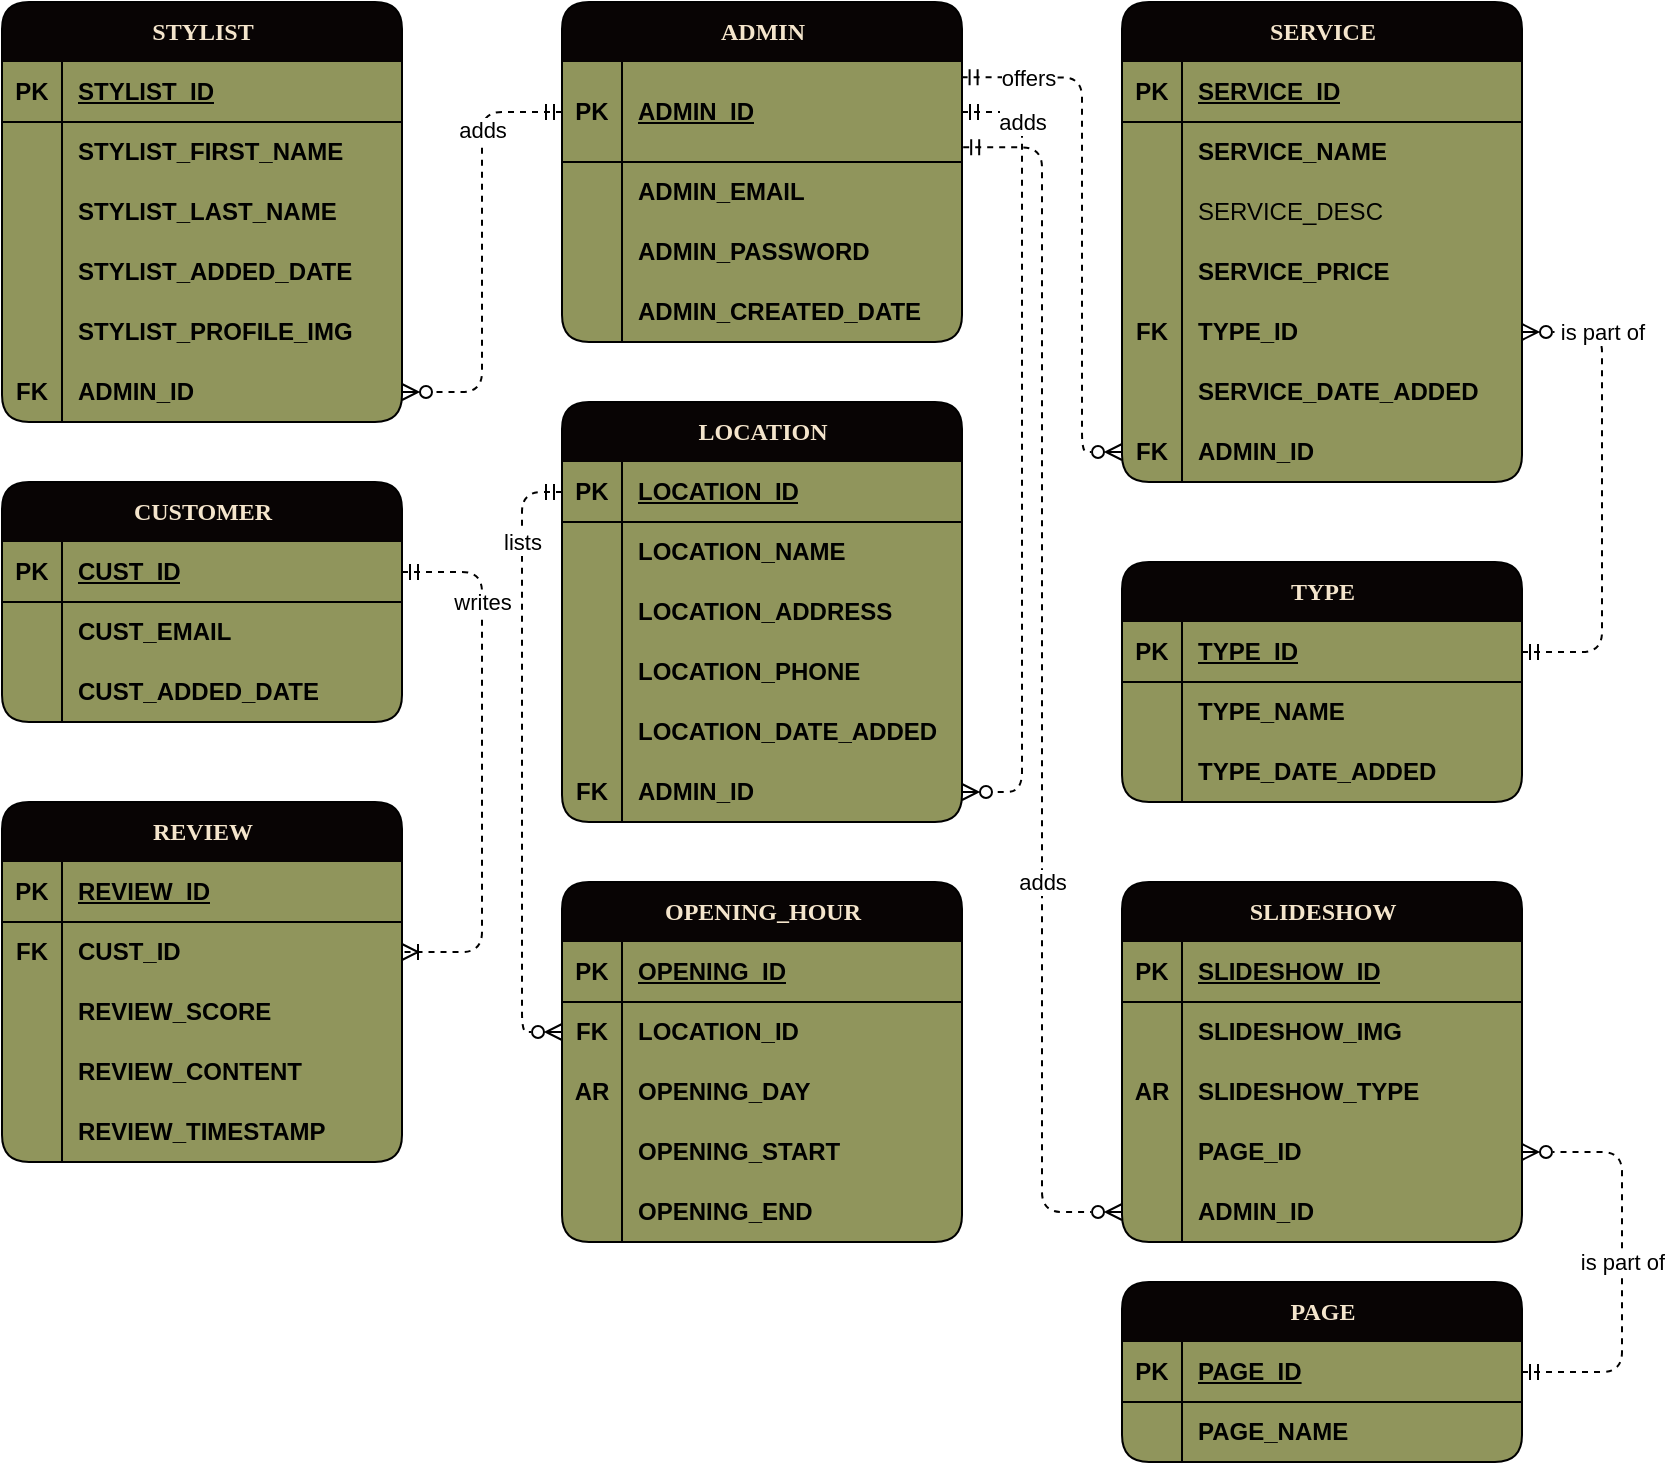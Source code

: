 <mxfile version="28.1.2">
  <diagram name="Page-1" id="4rOthq3Gf1K_89cz8c5n">
    <mxGraphModel dx="1426" dy="749" grid="1" gridSize="10" guides="1" tooltips="1" connect="1" arrows="1" fold="1" page="1" pageScale="1" pageWidth="850" pageHeight="1100" math="0" shadow="0">
      <root>
        <mxCell id="0" />
        <mxCell id="1" parent="0" />
        <mxCell id="Sska3qX-rQWw_iCQajNb-1" value="ADMIN" style="shape=table;startSize=30;container=1;collapsible=1;childLayout=tableLayout;fixedRows=1;rowLines=0;fontStyle=1;align=center;resizeLast=1;html=1;fillColor=#080404;fontColor=#F4E5CC;labelBackgroundColor=none;labelBorderColor=none;swimlaneFillColor=#90955C;rounded=1;shadow=0;fillStyle=auto;swimlaneLine=0;fontFamily=Poppins;fontSource=https%3A%2F%2Ffonts.googleapis.com%2Fcss%3Ffamily%3DPoppins;gradientColor=none;" parent="1" vertex="1">
          <mxGeometry x="280" width="200" height="170" as="geometry" />
        </mxCell>
        <mxCell id="Sska3qX-rQWw_iCQajNb-2" value="" style="shape=tableRow;horizontal=0;startSize=0;swimlaneHead=0;swimlaneBody=0;fillColor=none;collapsible=0;dropTarget=0;points=[[0,0.5],[1,0.5]];portConstraint=eastwest;top=0;left=0;right=0;bottom=1;swimlaneFillColor=#90955C;" parent="Sska3qX-rQWw_iCQajNb-1" vertex="1">
          <mxGeometry y="30" width="200" height="50" as="geometry" />
        </mxCell>
        <mxCell id="Sska3qX-rQWw_iCQajNb-3" value="PK" style="shape=partialRectangle;connectable=0;fillColor=none;top=0;left=0;bottom=0;right=0;fontStyle=1;overflow=hidden;whiteSpace=wrap;html=1;swimlaneFillColor=#90955C;" parent="Sska3qX-rQWw_iCQajNb-2" vertex="1">
          <mxGeometry width="30" height="50" as="geometry">
            <mxRectangle width="30" height="50" as="alternateBounds" />
          </mxGeometry>
        </mxCell>
        <mxCell id="Sska3qX-rQWw_iCQajNb-4" value="ADMIN_ID" style="shape=partialRectangle;connectable=0;fillColor=none;top=0;left=0;bottom=0;right=0;align=left;spacingLeft=6;fontStyle=5;overflow=hidden;whiteSpace=wrap;html=1;swimlaneFillColor=#90955C;" parent="Sska3qX-rQWw_iCQajNb-2" vertex="1">
          <mxGeometry x="30" width="170" height="50" as="geometry">
            <mxRectangle width="170" height="50" as="alternateBounds" />
          </mxGeometry>
        </mxCell>
        <mxCell id="Sska3qX-rQWw_iCQajNb-8" value="" style="shape=tableRow;horizontal=0;startSize=0;swimlaneHead=0;swimlaneBody=0;fillColor=none;collapsible=0;dropTarget=0;points=[[0,0.5],[1,0.5]];portConstraint=eastwest;top=0;left=0;right=0;bottom=0;swimlaneFillColor=#90955C;" parent="Sska3qX-rQWw_iCQajNb-1" vertex="1">
          <mxGeometry y="80" width="200" height="30" as="geometry" />
        </mxCell>
        <mxCell id="Sska3qX-rQWw_iCQajNb-9" value="" style="shape=partialRectangle;connectable=0;fillColor=none;top=0;left=0;bottom=0;right=0;editable=1;overflow=hidden;whiteSpace=wrap;html=1;swimlaneFillColor=#90955C;" parent="Sska3qX-rQWw_iCQajNb-8" vertex="1">
          <mxGeometry width="30" height="30" as="geometry">
            <mxRectangle width="30" height="30" as="alternateBounds" />
          </mxGeometry>
        </mxCell>
        <mxCell id="Sska3qX-rQWw_iCQajNb-10" value="ADMIN_EMAIL" style="shape=partialRectangle;connectable=0;fillColor=none;top=0;left=0;bottom=0;right=0;align=left;spacingLeft=6;overflow=hidden;whiteSpace=wrap;html=1;swimlaneFillColor=#90955C;fontStyle=1" parent="Sska3qX-rQWw_iCQajNb-8" vertex="1">
          <mxGeometry x="30" width="170" height="30" as="geometry">
            <mxRectangle width="170" height="30" as="alternateBounds" />
          </mxGeometry>
        </mxCell>
        <mxCell id="Sska3qX-rQWw_iCQajNb-11" value="" style="shape=tableRow;horizontal=0;startSize=0;swimlaneHead=0;swimlaneBody=0;fillColor=none;collapsible=0;dropTarget=0;points=[[0,0.5],[1,0.5]];portConstraint=eastwest;top=0;left=0;right=0;bottom=0;swimlaneFillColor=#90955C;" parent="Sska3qX-rQWw_iCQajNb-1" vertex="1">
          <mxGeometry y="110" width="200" height="30" as="geometry" />
        </mxCell>
        <mxCell id="Sska3qX-rQWw_iCQajNb-12" value="" style="shape=partialRectangle;connectable=0;fillColor=none;top=0;left=0;bottom=0;right=0;editable=1;overflow=hidden;whiteSpace=wrap;html=1;swimlaneFillColor=#90955C;" parent="Sska3qX-rQWw_iCQajNb-11" vertex="1">
          <mxGeometry width="30" height="30" as="geometry">
            <mxRectangle width="30" height="30" as="alternateBounds" />
          </mxGeometry>
        </mxCell>
        <mxCell id="Sska3qX-rQWw_iCQajNb-13" value="ADMIN_PASSWORD" style="shape=partialRectangle;connectable=0;fillColor=none;top=0;left=0;bottom=0;right=0;align=left;spacingLeft=6;overflow=hidden;whiteSpace=wrap;html=1;swimlaneFillColor=#90955C;fontStyle=1" parent="Sska3qX-rQWw_iCQajNb-11" vertex="1">
          <mxGeometry x="30" width="170" height="30" as="geometry">
            <mxRectangle width="170" height="30" as="alternateBounds" />
          </mxGeometry>
        </mxCell>
        <mxCell id="Sska3qX-rQWw_iCQajNb-20" value="" style="shape=tableRow;horizontal=0;startSize=0;swimlaneHead=0;swimlaneBody=0;fillColor=none;collapsible=0;dropTarget=0;points=[[0,0.5],[1,0.5]];portConstraint=eastwest;top=0;left=0;right=0;bottom=0;swimlaneFillColor=#90955C;" parent="Sska3qX-rQWw_iCQajNb-1" vertex="1">
          <mxGeometry y="140" width="200" height="30" as="geometry" />
        </mxCell>
        <mxCell id="Sska3qX-rQWw_iCQajNb-21" value="" style="shape=partialRectangle;connectable=0;fillColor=none;top=0;left=0;bottom=0;right=0;editable=1;overflow=hidden;whiteSpace=wrap;html=1;swimlaneFillColor=#90955C;" parent="Sska3qX-rQWw_iCQajNb-20" vertex="1">
          <mxGeometry width="30" height="30" as="geometry">
            <mxRectangle width="30" height="30" as="alternateBounds" />
          </mxGeometry>
        </mxCell>
        <mxCell id="Sska3qX-rQWw_iCQajNb-22" value="ADMIN_CREATED_DATE" style="shape=partialRectangle;connectable=0;fillColor=none;top=0;left=0;bottom=0;right=0;align=left;spacingLeft=6;overflow=hidden;whiteSpace=wrap;html=1;swimlaneFillColor=#90955C;fontStyle=1" parent="Sska3qX-rQWw_iCQajNb-20" vertex="1">
          <mxGeometry x="30" width="170" height="30" as="geometry">
            <mxRectangle width="170" height="30" as="alternateBounds" />
          </mxGeometry>
        </mxCell>
        <mxCell id="2yWw9kEuhrccqY7xEzds-1" value="SERVICE" style="shape=table;startSize=30;container=1;collapsible=1;childLayout=tableLayout;fixedRows=1;rowLines=0;fontStyle=1;align=center;resizeLast=1;html=1;fillColor=#080404;fontColor=#F4E5CC;labelBackgroundColor=none;labelBorderColor=none;swimlaneFillColor=#90955C;rounded=1;shadow=0;fillStyle=auto;swimlaneLine=0;fontFamily=Poppins;fontSource=https%3A%2F%2Ffonts.googleapis.com%2Fcss%3Ffamily%3DPoppins;gradientColor=none;" parent="1" vertex="1">
          <mxGeometry x="560" width="200" height="240" as="geometry" />
        </mxCell>
        <mxCell id="2yWw9kEuhrccqY7xEzds-2" value="" style="shape=tableRow;horizontal=0;startSize=0;swimlaneHead=0;swimlaneBody=0;fillColor=none;collapsible=0;dropTarget=0;points=[[0,0.5],[1,0.5]];portConstraint=eastwest;top=0;left=0;right=0;bottom=1;swimlaneFillColor=#90955C;" parent="2yWw9kEuhrccqY7xEzds-1" vertex="1">
          <mxGeometry y="30" width="200" height="30" as="geometry" />
        </mxCell>
        <mxCell id="2yWw9kEuhrccqY7xEzds-3" value="PK" style="shape=partialRectangle;connectable=0;fillColor=none;top=0;left=0;bottom=0;right=0;fontStyle=1;overflow=hidden;whiteSpace=wrap;html=1;swimlaneFillColor=#90955C;" parent="2yWw9kEuhrccqY7xEzds-2" vertex="1">
          <mxGeometry width="30" height="30" as="geometry">
            <mxRectangle width="30" height="30" as="alternateBounds" />
          </mxGeometry>
        </mxCell>
        <mxCell id="2yWw9kEuhrccqY7xEzds-4" value="SERVICE_ID" style="shape=partialRectangle;connectable=0;fillColor=none;top=0;left=0;bottom=0;right=0;align=left;spacingLeft=6;fontStyle=5;overflow=hidden;whiteSpace=wrap;html=1;swimlaneFillColor=#90955C;" parent="2yWw9kEuhrccqY7xEzds-2" vertex="1">
          <mxGeometry x="30" width="170" height="30" as="geometry">
            <mxRectangle width="170" height="30" as="alternateBounds" />
          </mxGeometry>
        </mxCell>
        <mxCell id="2yWw9kEuhrccqY7xEzds-5" value="" style="shape=tableRow;horizontal=0;startSize=0;swimlaneHead=0;swimlaneBody=0;fillColor=none;collapsible=0;dropTarget=0;points=[[0,0.5],[1,0.5]];portConstraint=eastwest;top=0;left=0;right=0;bottom=0;swimlaneFillColor=#90955C;" parent="2yWw9kEuhrccqY7xEzds-1" vertex="1">
          <mxGeometry y="60" width="200" height="30" as="geometry" />
        </mxCell>
        <mxCell id="2yWw9kEuhrccqY7xEzds-6" value="" style="shape=partialRectangle;connectable=0;fillColor=none;top=0;left=0;bottom=0;right=0;editable=1;overflow=hidden;whiteSpace=wrap;html=1;swimlaneFillColor=#90955C;" parent="2yWw9kEuhrccqY7xEzds-5" vertex="1">
          <mxGeometry width="30" height="30" as="geometry">
            <mxRectangle width="30" height="30" as="alternateBounds" />
          </mxGeometry>
        </mxCell>
        <mxCell id="2yWw9kEuhrccqY7xEzds-7" value="SERVICE_NAME" style="shape=partialRectangle;connectable=0;fillColor=none;top=0;left=0;bottom=0;right=0;align=left;spacingLeft=6;overflow=hidden;whiteSpace=wrap;html=1;swimlaneFillColor=#90955C;fontStyle=1" parent="2yWw9kEuhrccqY7xEzds-5" vertex="1">
          <mxGeometry x="30" width="170" height="30" as="geometry">
            <mxRectangle width="170" height="30" as="alternateBounds" />
          </mxGeometry>
        </mxCell>
        <mxCell id="KnmXlg6RXL460CNIVRIK-1" value="" style="shape=tableRow;horizontal=0;startSize=0;swimlaneHead=0;swimlaneBody=0;fillColor=none;collapsible=0;dropTarget=0;points=[[0,0.5],[1,0.5]];portConstraint=eastwest;top=0;left=0;right=0;bottom=0;swimlaneFillColor=#90955C;" vertex="1" parent="2yWw9kEuhrccqY7xEzds-1">
          <mxGeometry y="90" width="200" height="30" as="geometry" />
        </mxCell>
        <mxCell id="KnmXlg6RXL460CNIVRIK-2" value="" style="shape=partialRectangle;connectable=0;fillColor=none;top=0;left=0;bottom=0;right=0;editable=1;overflow=hidden;whiteSpace=wrap;html=1;swimlaneFillColor=#90955C;" vertex="1" parent="KnmXlg6RXL460CNIVRIK-1">
          <mxGeometry width="30" height="30" as="geometry">
            <mxRectangle width="30" height="30" as="alternateBounds" />
          </mxGeometry>
        </mxCell>
        <mxCell id="KnmXlg6RXL460CNIVRIK-3" value="&lt;span style=&quot;font-weight: normal;&quot;&gt;SERVICE_DESC&lt;/span&gt;" style="shape=partialRectangle;connectable=0;fillColor=none;top=0;left=0;bottom=0;right=0;align=left;spacingLeft=6;overflow=hidden;whiteSpace=wrap;html=1;swimlaneFillColor=#90955C;fontStyle=1" vertex="1" parent="KnmXlg6RXL460CNIVRIK-1">
          <mxGeometry x="30" width="170" height="30" as="geometry">
            <mxRectangle width="170" height="30" as="alternateBounds" />
          </mxGeometry>
        </mxCell>
        <mxCell id="2yWw9kEuhrccqY7xEzds-8" value="" style="shape=tableRow;horizontal=0;startSize=0;swimlaneHead=0;swimlaneBody=0;fillColor=none;collapsible=0;dropTarget=0;points=[[0,0.5],[1,0.5]];portConstraint=eastwest;top=0;left=0;right=0;bottom=0;swimlaneFillColor=#90955C;" parent="2yWw9kEuhrccqY7xEzds-1" vertex="1">
          <mxGeometry y="120" width="200" height="30" as="geometry" />
        </mxCell>
        <mxCell id="2yWw9kEuhrccqY7xEzds-9" value="" style="shape=partialRectangle;connectable=0;fillColor=none;top=0;left=0;bottom=0;right=0;editable=1;overflow=hidden;whiteSpace=wrap;html=1;swimlaneFillColor=#90955C;" parent="2yWw9kEuhrccqY7xEzds-8" vertex="1">
          <mxGeometry width="30" height="30" as="geometry">
            <mxRectangle width="30" height="30" as="alternateBounds" />
          </mxGeometry>
        </mxCell>
        <mxCell id="2yWw9kEuhrccqY7xEzds-10" value="SERVICE_PRICE" style="shape=partialRectangle;connectable=0;fillColor=none;top=0;left=0;bottom=0;right=0;align=left;spacingLeft=6;overflow=hidden;whiteSpace=wrap;html=1;swimlaneFillColor=#90955C;fontStyle=1" parent="2yWw9kEuhrccqY7xEzds-8" vertex="1">
          <mxGeometry x="30" width="170" height="30" as="geometry">
            <mxRectangle width="170" height="30" as="alternateBounds" />
          </mxGeometry>
        </mxCell>
        <mxCell id="2yWw9kEuhrccqY7xEzds-11" value="" style="shape=tableRow;horizontal=0;startSize=0;swimlaneHead=0;swimlaneBody=0;fillColor=none;collapsible=0;dropTarget=0;points=[[0,0.5],[1,0.5]];portConstraint=eastwest;top=0;left=0;right=0;bottom=0;swimlaneFillColor=#90955C;" parent="2yWw9kEuhrccqY7xEzds-1" vertex="1">
          <mxGeometry y="150" width="200" height="30" as="geometry" />
        </mxCell>
        <mxCell id="2yWw9kEuhrccqY7xEzds-12" value="&lt;b&gt;FK&lt;/b&gt;" style="shape=partialRectangle;connectable=0;fillColor=none;top=0;left=0;bottom=0;right=0;editable=1;overflow=hidden;whiteSpace=wrap;html=1;swimlaneFillColor=#90955C;" parent="2yWw9kEuhrccqY7xEzds-11" vertex="1">
          <mxGeometry width="30" height="30" as="geometry">
            <mxRectangle width="30" height="30" as="alternateBounds" />
          </mxGeometry>
        </mxCell>
        <mxCell id="2yWw9kEuhrccqY7xEzds-13" value="TYPE_ID" style="shape=partialRectangle;connectable=0;fillColor=none;top=0;left=0;bottom=0;right=0;align=left;spacingLeft=6;overflow=hidden;whiteSpace=wrap;html=1;swimlaneFillColor=#90955C;fontStyle=1" parent="2yWw9kEuhrccqY7xEzds-11" vertex="1">
          <mxGeometry x="30" width="170" height="30" as="geometry">
            <mxRectangle width="170" height="30" as="alternateBounds" />
          </mxGeometry>
        </mxCell>
        <mxCell id="2yWw9kEuhrccqY7xEzds-17" value="" style="shape=tableRow;horizontal=0;startSize=0;swimlaneHead=0;swimlaneBody=0;fillColor=none;collapsible=0;dropTarget=0;points=[[0,0.5],[1,0.5]];portConstraint=eastwest;top=0;left=0;right=0;bottom=0;swimlaneFillColor=#90955C;" parent="2yWw9kEuhrccqY7xEzds-1" vertex="1">
          <mxGeometry y="180" width="200" height="30" as="geometry" />
        </mxCell>
        <mxCell id="2yWw9kEuhrccqY7xEzds-18" value="" style="shape=partialRectangle;connectable=0;fillColor=none;top=0;left=0;bottom=0;right=0;editable=1;overflow=hidden;whiteSpace=wrap;html=1;swimlaneFillColor=#90955C;" parent="2yWw9kEuhrccqY7xEzds-17" vertex="1">
          <mxGeometry width="30" height="30" as="geometry">
            <mxRectangle width="30" height="30" as="alternateBounds" />
          </mxGeometry>
        </mxCell>
        <mxCell id="2yWw9kEuhrccqY7xEzds-19" value="SERVICE_DATE_ADDED" style="shape=partialRectangle;connectable=0;fillColor=none;top=0;left=0;bottom=0;right=0;align=left;spacingLeft=6;overflow=hidden;whiteSpace=wrap;html=1;swimlaneFillColor=#90955C;fontStyle=1" parent="2yWw9kEuhrccqY7xEzds-17" vertex="1">
          <mxGeometry x="30" width="170" height="30" as="geometry">
            <mxRectangle width="170" height="30" as="alternateBounds" />
          </mxGeometry>
        </mxCell>
        <mxCell id="2yWw9kEuhrccqY7xEzds-14" value="" style="shape=tableRow;horizontal=0;startSize=0;swimlaneHead=0;swimlaneBody=0;fillColor=none;collapsible=0;dropTarget=0;points=[[0,0.5],[1,0.5]];portConstraint=eastwest;top=0;left=0;right=0;bottom=0;swimlaneFillColor=#90955C;" parent="2yWw9kEuhrccqY7xEzds-1" vertex="1">
          <mxGeometry y="210" width="200" height="30" as="geometry" />
        </mxCell>
        <mxCell id="2yWw9kEuhrccqY7xEzds-15" value="&lt;b&gt;FK&lt;/b&gt;" style="shape=partialRectangle;connectable=0;fillColor=none;top=0;left=0;bottom=0;right=0;editable=1;overflow=hidden;whiteSpace=wrap;html=1;swimlaneFillColor=#90955C;" parent="2yWw9kEuhrccqY7xEzds-14" vertex="1">
          <mxGeometry width="30" height="30" as="geometry">
            <mxRectangle width="30" height="30" as="alternateBounds" />
          </mxGeometry>
        </mxCell>
        <mxCell id="2yWw9kEuhrccqY7xEzds-16" value="ADMIN_ID" style="shape=partialRectangle;connectable=0;fillColor=none;top=0;left=0;bottom=0;right=0;align=left;spacingLeft=6;overflow=hidden;whiteSpace=wrap;html=1;swimlaneFillColor=#90955C;fontStyle=1" parent="2yWw9kEuhrccqY7xEzds-14" vertex="1">
          <mxGeometry x="30" width="170" height="30" as="geometry">
            <mxRectangle width="170" height="30" as="alternateBounds" />
          </mxGeometry>
        </mxCell>
        <mxCell id="2yWw9kEuhrccqY7xEzds-20" value="CUSTOMER" style="shape=table;startSize=30;container=1;collapsible=1;childLayout=tableLayout;fixedRows=1;rowLines=0;fontStyle=1;align=center;resizeLast=1;html=1;fillColor=#080404;fontColor=#F4E5CC;labelBackgroundColor=none;labelBorderColor=none;swimlaneFillColor=#90955C;rounded=1;shadow=0;fillStyle=auto;swimlaneLine=0;fontFamily=Poppins;fontSource=https%3A%2F%2Ffonts.googleapis.com%2Fcss%3Ffamily%3DPoppins;gradientColor=none;" parent="1" vertex="1">
          <mxGeometry y="240" width="200" height="120" as="geometry" />
        </mxCell>
        <mxCell id="2yWw9kEuhrccqY7xEzds-21" value="" style="shape=tableRow;horizontal=0;startSize=0;swimlaneHead=0;swimlaneBody=0;fillColor=none;collapsible=0;dropTarget=0;points=[[0,0.5],[1,0.5]];portConstraint=eastwest;top=0;left=0;right=0;bottom=1;swimlaneFillColor=#90955C;" parent="2yWw9kEuhrccqY7xEzds-20" vertex="1">
          <mxGeometry y="30" width="200" height="30" as="geometry" />
        </mxCell>
        <mxCell id="2yWw9kEuhrccqY7xEzds-22" value="PK" style="shape=partialRectangle;connectable=0;fillColor=none;top=0;left=0;bottom=0;right=0;fontStyle=1;overflow=hidden;whiteSpace=wrap;html=1;swimlaneFillColor=#90955C;" parent="2yWw9kEuhrccqY7xEzds-21" vertex="1">
          <mxGeometry width="30" height="30" as="geometry">
            <mxRectangle width="30" height="30" as="alternateBounds" />
          </mxGeometry>
        </mxCell>
        <mxCell id="2yWw9kEuhrccqY7xEzds-23" value="CUST_ID" style="shape=partialRectangle;connectable=0;fillColor=none;top=0;left=0;bottom=0;right=0;align=left;spacingLeft=6;fontStyle=5;overflow=hidden;whiteSpace=wrap;html=1;swimlaneFillColor=#90955C;" parent="2yWw9kEuhrccqY7xEzds-21" vertex="1">
          <mxGeometry x="30" width="170" height="30" as="geometry">
            <mxRectangle width="170" height="30" as="alternateBounds" />
          </mxGeometry>
        </mxCell>
        <mxCell id="2yWw9kEuhrccqY7xEzds-24" value="" style="shape=tableRow;horizontal=0;startSize=0;swimlaneHead=0;swimlaneBody=0;fillColor=none;collapsible=0;dropTarget=0;points=[[0,0.5],[1,0.5]];portConstraint=eastwest;top=0;left=0;right=0;bottom=0;swimlaneFillColor=#90955C;" parent="2yWw9kEuhrccqY7xEzds-20" vertex="1">
          <mxGeometry y="60" width="200" height="30" as="geometry" />
        </mxCell>
        <mxCell id="2yWw9kEuhrccqY7xEzds-25" value="" style="shape=partialRectangle;connectable=0;fillColor=none;top=0;left=0;bottom=0;right=0;editable=1;overflow=hidden;whiteSpace=wrap;html=1;swimlaneFillColor=#90955C;" parent="2yWw9kEuhrccqY7xEzds-24" vertex="1">
          <mxGeometry width="30" height="30" as="geometry">
            <mxRectangle width="30" height="30" as="alternateBounds" />
          </mxGeometry>
        </mxCell>
        <mxCell id="2yWw9kEuhrccqY7xEzds-26" value="CUST_EMAIL" style="shape=partialRectangle;connectable=0;fillColor=none;top=0;left=0;bottom=0;right=0;align=left;spacingLeft=6;overflow=hidden;whiteSpace=wrap;html=1;swimlaneFillColor=#90955C;fontStyle=1" parent="2yWw9kEuhrccqY7xEzds-24" vertex="1">
          <mxGeometry x="30" width="170" height="30" as="geometry">
            <mxRectangle width="170" height="30" as="alternateBounds" />
          </mxGeometry>
        </mxCell>
        <mxCell id="2yWw9kEuhrccqY7xEzds-27" value="" style="shape=tableRow;horizontal=0;startSize=0;swimlaneHead=0;swimlaneBody=0;fillColor=none;collapsible=0;dropTarget=0;points=[[0,0.5],[1,0.5]];portConstraint=eastwest;top=0;left=0;right=0;bottom=0;swimlaneFillColor=#90955C;" parent="2yWw9kEuhrccqY7xEzds-20" vertex="1">
          <mxGeometry y="90" width="200" height="30" as="geometry" />
        </mxCell>
        <mxCell id="2yWw9kEuhrccqY7xEzds-28" value="" style="shape=partialRectangle;connectable=0;fillColor=none;top=0;left=0;bottom=0;right=0;editable=1;overflow=hidden;whiteSpace=wrap;html=1;swimlaneFillColor=#90955C;" parent="2yWw9kEuhrccqY7xEzds-27" vertex="1">
          <mxGeometry width="30" height="30" as="geometry">
            <mxRectangle width="30" height="30" as="alternateBounds" />
          </mxGeometry>
        </mxCell>
        <mxCell id="2yWw9kEuhrccqY7xEzds-29" value="CUST_ADDED_DATE" style="shape=partialRectangle;connectable=0;fillColor=none;top=0;left=0;bottom=0;right=0;align=left;spacingLeft=6;overflow=hidden;whiteSpace=wrap;html=1;swimlaneFillColor=#90955C;fontStyle=1" parent="2yWw9kEuhrccqY7xEzds-27" vertex="1">
          <mxGeometry x="30" width="170" height="30" as="geometry">
            <mxRectangle width="170" height="30" as="alternateBounds" />
          </mxGeometry>
        </mxCell>
        <mxCell id="2yWw9kEuhrccqY7xEzds-33" value="STYLIST" style="shape=table;startSize=30;container=1;collapsible=1;childLayout=tableLayout;fixedRows=1;rowLines=0;fontStyle=1;align=center;resizeLast=1;html=1;fillColor=#080404;fontColor=#F4E5CC;labelBackgroundColor=none;labelBorderColor=none;swimlaneFillColor=#90955C;rounded=1;shadow=0;fillStyle=auto;swimlaneLine=0;fontFamily=Poppins;fontSource=https%3A%2F%2Ffonts.googleapis.com%2Fcss%3Ffamily%3DPoppins;gradientColor=none;" parent="1" vertex="1">
          <mxGeometry width="200" height="210" as="geometry" />
        </mxCell>
        <mxCell id="2yWw9kEuhrccqY7xEzds-34" value="" style="shape=tableRow;horizontal=0;startSize=0;swimlaneHead=0;swimlaneBody=0;fillColor=none;collapsible=0;dropTarget=0;points=[[0,0.5],[1,0.5]];portConstraint=eastwest;top=0;left=0;right=0;bottom=1;swimlaneFillColor=#90955C;" parent="2yWw9kEuhrccqY7xEzds-33" vertex="1">
          <mxGeometry y="30" width="200" height="30" as="geometry" />
        </mxCell>
        <mxCell id="2yWw9kEuhrccqY7xEzds-35" value="PK" style="shape=partialRectangle;connectable=0;fillColor=none;top=0;left=0;bottom=0;right=0;fontStyle=1;overflow=hidden;whiteSpace=wrap;html=1;swimlaneFillColor=#90955C;" parent="2yWw9kEuhrccqY7xEzds-34" vertex="1">
          <mxGeometry width="30" height="30" as="geometry">
            <mxRectangle width="30" height="30" as="alternateBounds" />
          </mxGeometry>
        </mxCell>
        <mxCell id="2yWw9kEuhrccqY7xEzds-36" value="STYLIST_ID" style="shape=partialRectangle;connectable=0;fillColor=none;top=0;left=0;bottom=0;right=0;align=left;spacingLeft=6;fontStyle=5;overflow=hidden;whiteSpace=wrap;html=1;swimlaneFillColor=#90955C;" parent="2yWw9kEuhrccqY7xEzds-34" vertex="1">
          <mxGeometry x="30" width="170" height="30" as="geometry">
            <mxRectangle width="170" height="30" as="alternateBounds" />
          </mxGeometry>
        </mxCell>
        <mxCell id="2yWw9kEuhrccqY7xEzds-37" value="" style="shape=tableRow;horizontal=0;startSize=0;swimlaneHead=0;swimlaneBody=0;fillColor=none;collapsible=0;dropTarget=0;points=[[0,0.5],[1,0.5]];portConstraint=eastwest;top=0;left=0;right=0;bottom=0;swimlaneFillColor=#90955C;" parent="2yWw9kEuhrccqY7xEzds-33" vertex="1">
          <mxGeometry y="60" width="200" height="30" as="geometry" />
        </mxCell>
        <mxCell id="2yWw9kEuhrccqY7xEzds-38" value="" style="shape=partialRectangle;connectable=0;fillColor=none;top=0;left=0;bottom=0;right=0;editable=1;overflow=hidden;whiteSpace=wrap;html=1;swimlaneFillColor=#90955C;" parent="2yWw9kEuhrccqY7xEzds-37" vertex="1">
          <mxGeometry width="30" height="30" as="geometry">
            <mxRectangle width="30" height="30" as="alternateBounds" />
          </mxGeometry>
        </mxCell>
        <mxCell id="2yWw9kEuhrccqY7xEzds-39" value="STYLIST_FIRST_NAME" style="shape=partialRectangle;connectable=0;fillColor=none;top=0;left=0;bottom=0;right=0;align=left;spacingLeft=6;overflow=hidden;whiteSpace=wrap;html=1;swimlaneFillColor=#90955C;fontStyle=1" parent="2yWw9kEuhrccqY7xEzds-37" vertex="1">
          <mxGeometry x="30" width="170" height="30" as="geometry">
            <mxRectangle width="170" height="30" as="alternateBounds" />
          </mxGeometry>
        </mxCell>
        <mxCell id="2yWw9kEuhrccqY7xEzds-40" value="" style="shape=tableRow;horizontal=0;startSize=0;swimlaneHead=0;swimlaneBody=0;fillColor=none;collapsible=0;dropTarget=0;points=[[0,0.5],[1,0.5]];portConstraint=eastwest;top=0;left=0;right=0;bottom=0;swimlaneFillColor=#90955C;" parent="2yWw9kEuhrccqY7xEzds-33" vertex="1">
          <mxGeometry y="90" width="200" height="30" as="geometry" />
        </mxCell>
        <mxCell id="2yWw9kEuhrccqY7xEzds-41" value="" style="shape=partialRectangle;connectable=0;fillColor=none;top=0;left=0;bottom=0;right=0;editable=1;overflow=hidden;whiteSpace=wrap;html=1;swimlaneFillColor=#90955C;" parent="2yWw9kEuhrccqY7xEzds-40" vertex="1">
          <mxGeometry width="30" height="30" as="geometry">
            <mxRectangle width="30" height="30" as="alternateBounds" />
          </mxGeometry>
        </mxCell>
        <mxCell id="2yWw9kEuhrccqY7xEzds-42" value="STYLIST_LAST_NAME" style="shape=partialRectangle;connectable=0;fillColor=none;top=0;left=0;bottom=0;right=0;align=left;spacingLeft=6;overflow=hidden;whiteSpace=wrap;html=1;swimlaneFillColor=#90955C;fontStyle=1" parent="2yWw9kEuhrccqY7xEzds-40" vertex="1">
          <mxGeometry x="30" width="170" height="30" as="geometry">
            <mxRectangle width="170" height="30" as="alternateBounds" />
          </mxGeometry>
        </mxCell>
        <mxCell id="2yWw9kEuhrccqY7xEzds-43" value="" style="shape=tableRow;horizontal=0;startSize=0;swimlaneHead=0;swimlaneBody=0;fillColor=none;collapsible=0;dropTarget=0;points=[[0,0.5],[1,0.5]];portConstraint=eastwest;top=0;left=0;right=0;bottom=0;swimlaneFillColor=#90955C;" parent="2yWw9kEuhrccqY7xEzds-33" vertex="1">
          <mxGeometry y="120" width="200" height="30" as="geometry" />
        </mxCell>
        <mxCell id="2yWw9kEuhrccqY7xEzds-44" value="" style="shape=partialRectangle;connectable=0;fillColor=none;top=0;left=0;bottom=0;right=0;editable=1;overflow=hidden;whiteSpace=wrap;html=1;swimlaneFillColor=#90955C;" parent="2yWw9kEuhrccqY7xEzds-43" vertex="1">
          <mxGeometry width="30" height="30" as="geometry">
            <mxRectangle width="30" height="30" as="alternateBounds" />
          </mxGeometry>
        </mxCell>
        <mxCell id="2yWw9kEuhrccqY7xEzds-45" value="STYLIST_ADDED_DATE" style="shape=partialRectangle;connectable=0;fillColor=none;top=0;left=0;bottom=0;right=0;align=left;spacingLeft=6;overflow=hidden;whiteSpace=wrap;html=1;swimlaneFillColor=#90955C;fontStyle=1" parent="2yWw9kEuhrccqY7xEzds-43" vertex="1">
          <mxGeometry x="30" width="170" height="30" as="geometry">
            <mxRectangle width="170" height="30" as="alternateBounds" />
          </mxGeometry>
        </mxCell>
        <mxCell id="2yWw9kEuhrccqY7xEzds-46" value="" style="shape=tableRow;horizontal=0;startSize=0;swimlaneHead=0;swimlaneBody=0;fillColor=none;collapsible=0;dropTarget=0;points=[[0,0.5],[1,0.5]];portConstraint=eastwest;top=0;left=0;right=0;bottom=0;swimlaneFillColor=#90955C;" parent="2yWw9kEuhrccqY7xEzds-33" vertex="1">
          <mxGeometry y="150" width="200" height="30" as="geometry" />
        </mxCell>
        <mxCell id="2yWw9kEuhrccqY7xEzds-47" value="" style="shape=partialRectangle;connectable=0;fillColor=none;top=0;left=0;bottom=0;right=0;editable=1;overflow=hidden;whiteSpace=wrap;html=1;swimlaneFillColor=#90955C;" parent="2yWw9kEuhrccqY7xEzds-46" vertex="1">
          <mxGeometry width="30" height="30" as="geometry">
            <mxRectangle width="30" height="30" as="alternateBounds" />
          </mxGeometry>
        </mxCell>
        <mxCell id="2yWw9kEuhrccqY7xEzds-48" value="STYLIST_PROFILE_IMG" style="shape=partialRectangle;connectable=0;fillColor=none;top=0;left=0;bottom=0;right=0;align=left;spacingLeft=6;overflow=hidden;whiteSpace=wrap;html=1;swimlaneFillColor=#90955C;fontStyle=1" parent="2yWw9kEuhrccqY7xEzds-46" vertex="1">
          <mxGeometry x="30" width="170" height="30" as="geometry">
            <mxRectangle width="170" height="30" as="alternateBounds" />
          </mxGeometry>
        </mxCell>
        <mxCell id="2yWw9kEuhrccqY7xEzds-49" value="" style="shape=tableRow;horizontal=0;startSize=0;swimlaneHead=0;swimlaneBody=0;fillColor=none;collapsible=0;dropTarget=0;points=[[0,0.5],[1,0.5]];portConstraint=eastwest;top=0;left=0;right=0;bottom=0;swimlaneFillColor=#90955C;" parent="2yWw9kEuhrccqY7xEzds-33" vertex="1">
          <mxGeometry y="180" width="200" height="30" as="geometry" />
        </mxCell>
        <mxCell id="2yWw9kEuhrccqY7xEzds-50" value="&lt;b&gt;FK&lt;/b&gt;" style="shape=partialRectangle;connectable=0;fillColor=none;top=0;left=0;bottom=0;right=0;editable=1;overflow=hidden;whiteSpace=wrap;html=1;swimlaneFillColor=#90955C;" parent="2yWw9kEuhrccqY7xEzds-49" vertex="1">
          <mxGeometry width="30" height="30" as="geometry">
            <mxRectangle width="30" height="30" as="alternateBounds" />
          </mxGeometry>
        </mxCell>
        <mxCell id="2yWw9kEuhrccqY7xEzds-51" value="ADMIN_ID" style="shape=partialRectangle;connectable=0;fillColor=none;top=0;left=0;bottom=0;right=0;align=left;spacingLeft=6;overflow=hidden;whiteSpace=wrap;html=1;swimlaneFillColor=#90955C;fontStyle=1" parent="2yWw9kEuhrccqY7xEzds-49" vertex="1">
          <mxGeometry x="30" width="170" height="30" as="geometry">
            <mxRectangle width="170" height="30" as="alternateBounds" />
          </mxGeometry>
        </mxCell>
        <mxCell id="2yWw9kEuhrccqY7xEzds-52" value="REVIEW" style="shape=table;startSize=30;container=1;collapsible=1;childLayout=tableLayout;fixedRows=1;rowLines=0;fontStyle=1;align=center;resizeLast=1;html=1;fillColor=#080404;fontColor=#F4E5CC;labelBackgroundColor=none;labelBorderColor=none;swimlaneFillColor=#90955C;rounded=1;shadow=0;fillStyle=auto;swimlaneLine=0;fontFamily=Poppins;fontSource=https%3A%2F%2Ffonts.googleapis.com%2Fcss%3Ffamily%3DPoppins;gradientColor=none;" parent="1" vertex="1">
          <mxGeometry y="400" width="200" height="180" as="geometry" />
        </mxCell>
        <mxCell id="2yWw9kEuhrccqY7xEzds-53" value="" style="shape=tableRow;horizontal=0;startSize=0;swimlaneHead=0;swimlaneBody=0;fillColor=none;collapsible=0;dropTarget=0;points=[[0,0.5],[1,0.5]];portConstraint=eastwest;top=0;left=0;right=0;bottom=1;swimlaneFillColor=#90955C;" parent="2yWw9kEuhrccqY7xEzds-52" vertex="1">
          <mxGeometry y="30" width="200" height="30" as="geometry" />
        </mxCell>
        <mxCell id="2yWw9kEuhrccqY7xEzds-54" value="PK" style="shape=partialRectangle;connectable=0;fillColor=none;top=0;left=0;bottom=0;right=0;fontStyle=1;overflow=hidden;whiteSpace=wrap;html=1;swimlaneFillColor=#90955C;" parent="2yWw9kEuhrccqY7xEzds-53" vertex="1">
          <mxGeometry width="30" height="30" as="geometry">
            <mxRectangle width="30" height="30" as="alternateBounds" />
          </mxGeometry>
        </mxCell>
        <mxCell id="2yWw9kEuhrccqY7xEzds-55" value="REVIEW_ID" style="shape=partialRectangle;connectable=0;fillColor=none;top=0;left=0;bottom=0;right=0;align=left;spacingLeft=6;fontStyle=5;overflow=hidden;whiteSpace=wrap;html=1;swimlaneFillColor=#90955C;" parent="2yWw9kEuhrccqY7xEzds-53" vertex="1">
          <mxGeometry x="30" width="170" height="30" as="geometry">
            <mxRectangle width="170" height="30" as="alternateBounds" />
          </mxGeometry>
        </mxCell>
        <mxCell id="2yWw9kEuhrccqY7xEzds-56" value="" style="shape=tableRow;horizontal=0;startSize=0;swimlaneHead=0;swimlaneBody=0;fillColor=none;collapsible=0;dropTarget=0;points=[[0,0.5],[1,0.5]];portConstraint=eastwest;top=0;left=0;right=0;bottom=0;swimlaneFillColor=#90955C;" parent="2yWw9kEuhrccqY7xEzds-52" vertex="1">
          <mxGeometry y="60" width="200" height="30" as="geometry" />
        </mxCell>
        <mxCell id="2yWw9kEuhrccqY7xEzds-57" value="&lt;b&gt;FK&lt;/b&gt;" style="shape=partialRectangle;connectable=0;fillColor=none;top=0;left=0;bottom=0;right=0;editable=1;overflow=hidden;whiteSpace=wrap;html=1;swimlaneFillColor=#90955C;" parent="2yWw9kEuhrccqY7xEzds-56" vertex="1">
          <mxGeometry width="30" height="30" as="geometry">
            <mxRectangle width="30" height="30" as="alternateBounds" />
          </mxGeometry>
        </mxCell>
        <mxCell id="2yWw9kEuhrccqY7xEzds-58" value="CUST_ID" style="shape=partialRectangle;connectable=0;fillColor=none;top=0;left=0;bottom=0;right=0;align=left;spacingLeft=6;overflow=hidden;whiteSpace=wrap;html=1;swimlaneFillColor=#90955C;fontStyle=1" parent="2yWw9kEuhrccqY7xEzds-56" vertex="1">
          <mxGeometry x="30" width="170" height="30" as="geometry">
            <mxRectangle width="170" height="30" as="alternateBounds" />
          </mxGeometry>
        </mxCell>
        <mxCell id="2yWw9kEuhrccqY7xEzds-59" value="" style="shape=tableRow;horizontal=0;startSize=0;swimlaneHead=0;swimlaneBody=0;fillColor=none;collapsible=0;dropTarget=0;points=[[0,0.5],[1,0.5]];portConstraint=eastwest;top=0;left=0;right=0;bottom=0;swimlaneFillColor=#90955C;" parent="2yWw9kEuhrccqY7xEzds-52" vertex="1">
          <mxGeometry y="90" width="200" height="30" as="geometry" />
        </mxCell>
        <mxCell id="2yWw9kEuhrccqY7xEzds-60" value="" style="shape=partialRectangle;connectable=0;fillColor=none;top=0;left=0;bottom=0;right=0;editable=1;overflow=hidden;whiteSpace=wrap;html=1;swimlaneFillColor=#90955C;" parent="2yWw9kEuhrccqY7xEzds-59" vertex="1">
          <mxGeometry width="30" height="30" as="geometry">
            <mxRectangle width="30" height="30" as="alternateBounds" />
          </mxGeometry>
        </mxCell>
        <mxCell id="2yWw9kEuhrccqY7xEzds-61" value="REVIEW_SCORE" style="shape=partialRectangle;connectable=0;fillColor=none;top=0;left=0;bottom=0;right=0;align=left;spacingLeft=6;overflow=hidden;whiteSpace=wrap;html=1;swimlaneFillColor=#90955C;fontStyle=1" parent="2yWw9kEuhrccqY7xEzds-59" vertex="1">
          <mxGeometry x="30" width="170" height="30" as="geometry">
            <mxRectangle width="170" height="30" as="alternateBounds" />
          </mxGeometry>
        </mxCell>
        <mxCell id="2yWw9kEuhrccqY7xEzds-62" value="" style="shape=tableRow;horizontal=0;startSize=0;swimlaneHead=0;swimlaneBody=0;fillColor=none;collapsible=0;dropTarget=0;points=[[0,0.5],[1,0.5]];portConstraint=eastwest;top=0;left=0;right=0;bottom=0;swimlaneFillColor=#90955C;" parent="2yWw9kEuhrccqY7xEzds-52" vertex="1">
          <mxGeometry y="120" width="200" height="30" as="geometry" />
        </mxCell>
        <mxCell id="2yWw9kEuhrccqY7xEzds-63" value="" style="shape=partialRectangle;connectable=0;fillColor=none;top=0;left=0;bottom=0;right=0;editable=1;overflow=hidden;whiteSpace=wrap;html=1;swimlaneFillColor=#90955C;" parent="2yWw9kEuhrccqY7xEzds-62" vertex="1">
          <mxGeometry width="30" height="30" as="geometry">
            <mxRectangle width="30" height="30" as="alternateBounds" />
          </mxGeometry>
        </mxCell>
        <mxCell id="2yWw9kEuhrccqY7xEzds-64" value="REVIEW_CONTENT" style="shape=partialRectangle;connectable=0;fillColor=none;top=0;left=0;bottom=0;right=0;align=left;spacingLeft=6;overflow=hidden;whiteSpace=wrap;html=1;swimlaneFillColor=#90955C;fontStyle=1" parent="2yWw9kEuhrccqY7xEzds-62" vertex="1">
          <mxGeometry x="30" width="170" height="30" as="geometry">
            <mxRectangle width="170" height="30" as="alternateBounds" />
          </mxGeometry>
        </mxCell>
        <mxCell id="2yWw9kEuhrccqY7xEzds-65" value="" style="shape=tableRow;horizontal=0;startSize=0;swimlaneHead=0;swimlaneBody=0;fillColor=none;collapsible=0;dropTarget=0;points=[[0,0.5],[1,0.5]];portConstraint=eastwest;top=0;left=0;right=0;bottom=0;swimlaneFillColor=#90955C;" parent="2yWw9kEuhrccqY7xEzds-52" vertex="1">
          <mxGeometry y="150" width="200" height="30" as="geometry" />
        </mxCell>
        <mxCell id="2yWw9kEuhrccqY7xEzds-66" value="" style="shape=partialRectangle;connectable=0;fillColor=none;top=0;left=0;bottom=0;right=0;editable=1;overflow=hidden;whiteSpace=wrap;html=1;swimlaneFillColor=#90955C;" parent="2yWw9kEuhrccqY7xEzds-65" vertex="1">
          <mxGeometry width="30" height="30" as="geometry">
            <mxRectangle width="30" height="30" as="alternateBounds" />
          </mxGeometry>
        </mxCell>
        <mxCell id="2yWw9kEuhrccqY7xEzds-67" value="REVIEW_TIMESTAMP" style="shape=partialRectangle;connectable=0;fillColor=none;top=0;left=0;bottom=0;right=0;align=left;spacingLeft=6;overflow=hidden;whiteSpace=wrap;html=1;swimlaneFillColor=#90955C;fontStyle=1" parent="2yWw9kEuhrccqY7xEzds-65" vertex="1">
          <mxGeometry x="30" width="170" height="30" as="geometry">
            <mxRectangle width="170" height="30" as="alternateBounds" />
          </mxGeometry>
        </mxCell>
        <mxCell id="2yWw9kEuhrccqY7xEzds-68" value="LOCATION" style="shape=table;startSize=30;container=1;collapsible=1;childLayout=tableLayout;fixedRows=1;rowLines=0;fontStyle=1;align=center;resizeLast=1;html=1;fillColor=#080404;fontColor=#F4E5CC;labelBackgroundColor=none;labelBorderColor=none;swimlaneFillColor=#90955C;rounded=1;shadow=0;fillStyle=auto;swimlaneLine=0;fontFamily=Poppins;fontSource=https%3A%2F%2Ffonts.googleapis.com%2Fcss%3Ffamily%3DPoppins;gradientColor=none;" parent="1" vertex="1">
          <mxGeometry x="280" y="200" width="200" height="210" as="geometry" />
        </mxCell>
        <mxCell id="2yWw9kEuhrccqY7xEzds-69" value="" style="shape=tableRow;horizontal=0;startSize=0;swimlaneHead=0;swimlaneBody=0;fillColor=none;collapsible=0;dropTarget=0;points=[[0,0.5],[1,0.5]];portConstraint=eastwest;top=0;left=0;right=0;bottom=1;swimlaneFillColor=#90955C;" parent="2yWw9kEuhrccqY7xEzds-68" vertex="1">
          <mxGeometry y="30" width="200" height="30" as="geometry" />
        </mxCell>
        <mxCell id="2yWw9kEuhrccqY7xEzds-70" value="PK" style="shape=partialRectangle;connectable=0;fillColor=none;top=0;left=0;bottom=0;right=0;fontStyle=1;overflow=hidden;whiteSpace=wrap;html=1;swimlaneFillColor=#90955C;" parent="2yWw9kEuhrccqY7xEzds-69" vertex="1">
          <mxGeometry width="30" height="30" as="geometry">
            <mxRectangle width="30" height="30" as="alternateBounds" />
          </mxGeometry>
        </mxCell>
        <mxCell id="2yWw9kEuhrccqY7xEzds-71" value="LOCATION_ID" style="shape=partialRectangle;connectable=0;fillColor=none;top=0;left=0;bottom=0;right=0;align=left;spacingLeft=6;fontStyle=5;overflow=hidden;whiteSpace=wrap;html=1;swimlaneFillColor=#90955C;" parent="2yWw9kEuhrccqY7xEzds-69" vertex="1">
          <mxGeometry x="30" width="170" height="30" as="geometry">
            <mxRectangle width="170" height="30" as="alternateBounds" />
          </mxGeometry>
        </mxCell>
        <mxCell id="2yWw9kEuhrccqY7xEzds-72" value="" style="shape=tableRow;horizontal=0;startSize=0;swimlaneHead=0;swimlaneBody=0;fillColor=none;collapsible=0;dropTarget=0;points=[[0,0.5],[1,0.5]];portConstraint=eastwest;top=0;left=0;right=0;bottom=0;swimlaneFillColor=#90955C;" parent="2yWw9kEuhrccqY7xEzds-68" vertex="1">
          <mxGeometry y="60" width="200" height="30" as="geometry" />
        </mxCell>
        <mxCell id="2yWw9kEuhrccqY7xEzds-73" value="" style="shape=partialRectangle;connectable=0;fillColor=none;top=0;left=0;bottom=0;right=0;editable=1;overflow=hidden;whiteSpace=wrap;html=1;swimlaneFillColor=#90955C;" parent="2yWw9kEuhrccqY7xEzds-72" vertex="1">
          <mxGeometry width="30" height="30" as="geometry">
            <mxRectangle width="30" height="30" as="alternateBounds" />
          </mxGeometry>
        </mxCell>
        <mxCell id="2yWw9kEuhrccqY7xEzds-74" value="LOCATION_NAME" style="shape=partialRectangle;connectable=0;fillColor=none;top=0;left=0;bottom=0;right=0;align=left;spacingLeft=6;overflow=hidden;whiteSpace=wrap;html=1;swimlaneFillColor=#90955C;fontStyle=1" parent="2yWw9kEuhrccqY7xEzds-72" vertex="1">
          <mxGeometry x="30" width="170" height="30" as="geometry">
            <mxRectangle width="170" height="30" as="alternateBounds" />
          </mxGeometry>
        </mxCell>
        <mxCell id="2yWw9kEuhrccqY7xEzds-75" value="" style="shape=tableRow;horizontal=0;startSize=0;swimlaneHead=0;swimlaneBody=0;fillColor=none;collapsible=0;dropTarget=0;points=[[0,0.5],[1,0.5]];portConstraint=eastwest;top=0;left=0;right=0;bottom=0;swimlaneFillColor=#90955C;" parent="2yWw9kEuhrccqY7xEzds-68" vertex="1">
          <mxGeometry y="90" width="200" height="30" as="geometry" />
        </mxCell>
        <mxCell id="2yWw9kEuhrccqY7xEzds-76" value="" style="shape=partialRectangle;connectable=0;fillColor=none;top=0;left=0;bottom=0;right=0;editable=1;overflow=hidden;whiteSpace=wrap;html=1;swimlaneFillColor=#90955C;" parent="2yWw9kEuhrccqY7xEzds-75" vertex="1">
          <mxGeometry width="30" height="30" as="geometry">
            <mxRectangle width="30" height="30" as="alternateBounds" />
          </mxGeometry>
        </mxCell>
        <mxCell id="2yWw9kEuhrccqY7xEzds-77" value="LOCATION_ADDRESS" style="shape=partialRectangle;connectable=0;fillColor=none;top=0;left=0;bottom=0;right=0;align=left;spacingLeft=6;overflow=hidden;whiteSpace=wrap;html=1;swimlaneFillColor=#90955C;fontStyle=1" parent="2yWw9kEuhrccqY7xEzds-75" vertex="1">
          <mxGeometry x="30" width="170" height="30" as="geometry">
            <mxRectangle width="170" height="30" as="alternateBounds" />
          </mxGeometry>
        </mxCell>
        <mxCell id="2yWw9kEuhrccqY7xEzds-78" value="" style="shape=tableRow;horizontal=0;startSize=0;swimlaneHead=0;swimlaneBody=0;fillColor=none;collapsible=0;dropTarget=0;points=[[0,0.5],[1,0.5]];portConstraint=eastwest;top=0;left=0;right=0;bottom=0;swimlaneFillColor=#90955C;" parent="2yWw9kEuhrccqY7xEzds-68" vertex="1">
          <mxGeometry y="120" width="200" height="30" as="geometry" />
        </mxCell>
        <mxCell id="2yWw9kEuhrccqY7xEzds-79" value="" style="shape=partialRectangle;connectable=0;fillColor=none;top=0;left=0;bottom=0;right=0;editable=1;overflow=hidden;whiteSpace=wrap;html=1;swimlaneFillColor=#90955C;" parent="2yWw9kEuhrccqY7xEzds-78" vertex="1">
          <mxGeometry width="30" height="30" as="geometry">
            <mxRectangle width="30" height="30" as="alternateBounds" />
          </mxGeometry>
        </mxCell>
        <mxCell id="2yWw9kEuhrccqY7xEzds-80" value="LOCATION_PHONE" style="shape=partialRectangle;connectable=0;fillColor=none;top=0;left=0;bottom=0;right=0;align=left;spacingLeft=6;overflow=hidden;whiteSpace=wrap;html=1;swimlaneFillColor=#90955C;fontStyle=1" parent="2yWw9kEuhrccqY7xEzds-78" vertex="1">
          <mxGeometry x="30" width="170" height="30" as="geometry">
            <mxRectangle width="170" height="30" as="alternateBounds" />
          </mxGeometry>
        </mxCell>
        <mxCell id="2yWw9kEuhrccqY7xEzds-82" value="" style="shape=tableRow;horizontal=0;startSize=0;swimlaneHead=0;swimlaneBody=0;fillColor=none;collapsible=0;dropTarget=0;points=[[0,0.5],[1,0.5]];portConstraint=eastwest;top=0;left=0;right=0;bottom=0;swimlaneFillColor=#90955C;" parent="2yWw9kEuhrccqY7xEzds-68" vertex="1">
          <mxGeometry y="150" width="200" height="30" as="geometry" />
        </mxCell>
        <mxCell id="2yWw9kEuhrccqY7xEzds-83" value="" style="shape=partialRectangle;connectable=0;fillColor=none;top=0;left=0;bottom=0;right=0;editable=1;overflow=hidden;whiteSpace=wrap;html=1;swimlaneFillColor=#90955C;" parent="2yWw9kEuhrccqY7xEzds-82" vertex="1">
          <mxGeometry width="30" height="30" as="geometry">
            <mxRectangle width="30" height="30" as="alternateBounds" />
          </mxGeometry>
        </mxCell>
        <mxCell id="2yWw9kEuhrccqY7xEzds-84" value="LOCATION_DATE_ADDED" style="shape=partialRectangle;connectable=0;fillColor=none;top=0;left=0;bottom=0;right=0;align=left;spacingLeft=6;overflow=hidden;whiteSpace=wrap;html=1;swimlaneFillColor=#90955C;fontStyle=1" parent="2yWw9kEuhrccqY7xEzds-82" vertex="1">
          <mxGeometry x="30" width="170" height="30" as="geometry">
            <mxRectangle width="170" height="30" as="alternateBounds" />
          </mxGeometry>
        </mxCell>
        <mxCell id="2yWw9kEuhrccqY7xEzds-101" value="" style="shape=tableRow;horizontal=0;startSize=0;swimlaneHead=0;swimlaneBody=0;fillColor=none;collapsible=0;dropTarget=0;points=[[0,0.5],[1,0.5]];portConstraint=eastwest;top=0;left=0;right=0;bottom=0;swimlaneFillColor=#90955C;" parent="2yWw9kEuhrccqY7xEzds-68" vertex="1">
          <mxGeometry y="180" width="200" height="30" as="geometry" />
        </mxCell>
        <mxCell id="2yWw9kEuhrccqY7xEzds-102" value="&lt;b&gt;FK&lt;/b&gt;" style="shape=partialRectangle;connectable=0;fillColor=none;top=0;left=0;bottom=0;right=0;editable=1;overflow=hidden;whiteSpace=wrap;html=1;swimlaneFillColor=#90955C;" parent="2yWw9kEuhrccqY7xEzds-101" vertex="1">
          <mxGeometry width="30" height="30" as="geometry">
            <mxRectangle width="30" height="30" as="alternateBounds" />
          </mxGeometry>
        </mxCell>
        <mxCell id="2yWw9kEuhrccqY7xEzds-103" value="ADMIN_ID" style="shape=partialRectangle;connectable=0;fillColor=none;top=0;left=0;bottom=0;right=0;align=left;spacingLeft=6;overflow=hidden;whiteSpace=wrap;html=1;swimlaneFillColor=#90955C;fontStyle=1" parent="2yWw9kEuhrccqY7xEzds-101" vertex="1">
          <mxGeometry x="30" width="170" height="30" as="geometry">
            <mxRectangle width="170" height="30" as="alternateBounds" />
          </mxGeometry>
        </mxCell>
        <mxCell id="2yWw9kEuhrccqY7xEzds-81" value="writes" style="edgeStyle=orthogonalEdgeStyle;rounded=1;orthogonalLoop=1;jettySize=auto;html=1;entryX=1;entryY=0.5;entryDx=0;entryDy=0;exitX=1;exitY=0.5;exitDx=0;exitDy=0;endArrow=ERoneToMany;endFill=0;startArrow=ERmandOne;startFill=0;curved=0;dashed=1;" parent="1" source="2yWw9kEuhrccqY7xEzds-21" target="2yWw9kEuhrccqY7xEzds-56" edge="1">
          <mxGeometry x="-0.593" relative="1" as="geometry">
            <Array as="points">
              <mxPoint x="240" y="285" />
              <mxPoint x="240" y="475" />
            </Array>
            <mxPoint as="offset" />
          </mxGeometry>
        </mxCell>
        <mxCell id="2yWw9kEuhrccqY7xEzds-85" value="OPENING_HOUR" style="shape=table;startSize=30;container=1;collapsible=1;childLayout=tableLayout;fixedRows=1;rowLines=0;fontStyle=1;align=center;resizeLast=1;html=1;fillColor=#080404;fontColor=#F4E5CC;labelBackgroundColor=none;labelBorderColor=none;swimlaneFillColor=#90955C;rounded=1;shadow=0;fillStyle=auto;swimlaneLine=0;fontFamily=Poppins;fontSource=https%3A%2F%2Ffonts.googleapis.com%2Fcss%3Ffamily%3DPoppins;gradientColor=none;" parent="1" vertex="1">
          <mxGeometry x="280" y="440" width="200" height="180" as="geometry" />
        </mxCell>
        <mxCell id="2yWw9kEuhrccqY7xEzds-86" value="" style="shape=tableRow;horizontal=0;startSize=0;swimlaneHead=0;swimlaneBody=0;fillColor=none;collapsible=0;dropTarget=0;points=[[0,0.5],[1,0.5]];portConstraint=eastwest;top=0;left=0;right=0;bottom=1;swimlaneFillColor=#90955C;" parent="2yWw9kEuhrccqY7xEzds-85" vertex="1">
          <mxGeometry y="30" width="200" height="30" as="geometry" />
        </mxCell>
        <mxCell id="2yWw9kEuhrccqY7xEzds-87" value="PK" style="shape=partialRectangle;connectable=0;fillColor=none;top=0;left=0;bottom=0;right=0;fontStyle=1;overflow=hidden;whiteSpace=wrap;html=1;swimlaneFillColor=#90955C;" parent="2yWw9kEuhrccqY7xEzds-86" vertex="1">
          <mxGeometry width="30" height="30" as="geometry">
            <mxRectangle width="30" height="30" as="alternateBounds" />
          </mxGeometry>
        </mxCell>
        <mxCell id="2yWw9kEuhrccqY7xEzds-88" value="OPENING_ID" style="shape=partialRectangle;connectable=0;fillColor=none;top=0;left=0;bottom=0;right=0;align=left;spacingLeft=6;fontStyle=5;overflow=hidden;whiteSpace=wrap;html=1;swimlaneFillColor=#90955C;" parent="2yWw9kEuhrccqY7xEzds-86" vertex="1">
          <mxGeometry x="30" width="170" height="30" as="geometry">
            <mxRectangle width="170" height="30" as="alternateBounds" />
          </mxGeometry>
        </mxCell>
        <mxCell id="2yWw9kEuhrccqY7xEzds-89" value="" style="shape=tableRow;horizontal=0;startSize=0;swimlaneHead=0;swimlaneBody=0;fillColor=none;collapsible=0;dropTarget=0;points=[[0,0.5],[1,0.5]];portConstraint=eastwest;top=0;left=0;right=0;bottom=0;swimlaneFillColor=#90955C;" parent="2yWw9kEuhrccqY7xEzds-85" vertex="1">
          <mxGeometry y="60" width="200" height="30" as="geometry" />
        </mxCell>
        <mxCell id="2yWw9kEuhrccqY7xEzds-90" value="&lt;b&gt;FK&lt;/b&gt;" style="shape=partialRectangle;connectable=0;fillColor=none;top=0;left=0;bottom=0;right=0;editable=1;overflow=hidden;whiteSpace=wrap;html=1;swimlaneFillColor=#90955C;" parent="2yWw9kEuhrccqY7xEzds-89" vertex="1">
          <mxGeometry width="30" height="30" as="geometry">
            <mxRectangle width="30" height="30" as="alternateBounds" />
          </mxGeometry>
        </mxCell>
        <mxCell id="2yWw9kEuhrccqY7xEzds-91" value="LOCATION_ID" style="shape=partialRectangle;connectable=0;fillColor=none;top=0;left=0;bottom=0;right=0;align=left;spacingLeft=6;overflow=hidden;whiteSpace=wrap;html=1;swimlaneFillColor=#90955C;fontStyle=1" parent="2yWw9kEuhrccqY7xEzds-89" vertex="1">
          <mxGeometry x="30" width="170" height="30" as="geometry">
            <mxRectangle width="170" height="30" as="alternateBounds" />
          </mxGeometry>
        </mxCell>
        <mxCell id="2yWw9kEuhrccqY7xEzds-132" style="shape=tableRow;horizontal=0;startSize=0;swimlaneHead=0;swimlaneBody=0;fillColor=none;collapsible=0;dropTarget=0;points=[[0,0.5],[1,0.5]];portConstraint=eastwest;top=0;left=0;right=0;bottom=0;swimlaneFillColor=#90955C;" parent="2yWw9kEuhrccqY7xEzds-85" vertex="1">
          <mxGeometry y="90" width="200" height="30" as="geometry" />
        </mxCell>
        <mxCell id="2yWw9kEuhrccqY7xEzds-133" value="&lt;b&gt;AR&lt;/b&gt;" style="shape=partialRectangle;connectable=0;fillColor=none;top=0;left=0;bottom=0;right=0;editable=1;overflow=hidden;whiteSpace=wrap;html=1;swimlaneFillColor=#90955C;" parent="2yWw9kEuhrccqY7xEzds-132" vertex="1">
          <mxGeometry width="30" height="30" as="geometry">
            <mxRectangle width="30" height="30" as="alternateBounds" />
          </mxGeometry>
        </mxCell>
        <mxCell id="2yWw9kEuhrccqY7xEzds-134" value="OPENING_DAY" style="shape=partialRectangle;connectable=0;fillColor=none;top=0;left=0;bottom=0;right=0;align=left;spacingLeft=6;overflow=hidden;whiteSpace=wrap;html=1;swimlaneFillColor=#90955C;fontStyle=1" parent="2yWw9kEuhrccqY7xEzds-132" vertex="1">
          <mxGeometry x="30" width="170" height="30" as="geometry">
            <mxRectangle width="170" height="30" as="alternateBounds" />
          </mxGeometry>
        </mxCell>
        <mxCell id="2yWw9kEuhrccqY7xEzds-92" value="" style="shape=tableRow;horizontal=0;startSize=0;swimlaneHead=0;swimlaneBody=0;fillColor=none;collapsible=0;dropTarget=0;points=[[0,0.5],[1,0.5]];portConstraint=eastwest;top=0;left=0;right=0;bottom=0;swimlaneFillColor=#90955C;" parent="2yWw9kEuhrccqY7xEzds-85" vertex="1">
          <mxGeometry y="120" width="200" height="30" as="geometry" />
        </mxCell>
        <mxCell id="2yWw9kEuhrccqY7xEzds-93" value="" style="shape=partialRectangle;connectable=0;fillColor=none;top=0;left=0;bottom=0;right=0;editable=1;overflow=hidden;whiteSpace=wrap;html=1;swimlaneFillColor=#90955C;" parent="2yWw9kEuhrccqY7xEzds-92" vertex="1">
          <mxGeometry width="30" height="30" as="geometry">
            <mxRectangle width="30" height="30" as="alternateBounds" />
          </mxGeometry>
        </mxCell>
        <mxCell id="2yWw9kEuhrccqY7xEzds-94" value="OPENING_START" style="shape=partialRectangle;connectable=0;fillColor=none;top=0;left=0;bottom=0;right=0;align=left;spacingLeft=6;overflow=hidden;whiteSpace=wrap;html=1;swimlaneFillColor=#90955C;fontStyle=1" parent="2yWw9kEuhrccqY7xEzds-92" vertex="1">
          <mxGeometry x="30" width="170" height="30" as="geometry">
            <mxRectangle width="170" height="30" as="alternateBounds" />
          </mxGeometry>
        </mxCell>
        <mxCell id="2yWw9kEuhrccqY7xEzds-95" value="" style="shape=tableRow;horizontal=0;startSize=0;swimlaneHead=0;swimlaneBody=0;fillColor=none;collapsible=0;dropTarget=0;points=[[0,0.5],[1,0.5]];portConstraint=eastwest;top=0;left=0;right=0;bottom=0;swimlaneFillColor=#90955C;" parent="2yWw9kEuhrccqY7xEzds-85" vertex="1">
          <mxGeometry y="150" width="200" height="30" as="geometry" />
        </mxCell>
        <mxCell id="2yWw9kEuhrccqY7xEzds-96" value="" style="shape=partialRectangle;connectable=0;fillColor=none;top=0;left=0;bottom=0;right=0;editable=1;overflow=hidden;whiteSpace=wrap;html=1;swimlaneFillColor=#90955C;" parent="2yWw9kEuhrccqY7xEzds-95" vertex="1">
          <mxGeometry width="30" height="30" as="geometry">
            <mxRectangle width="30" height="30" as="alternateBounds" />
          </mxGeometry>
        </mxCell>
        <mxCell id="2yWw9kEuhrccqY7xEzds-97" value="OPENING_END" style="shape=partialRectangle;connectable=0;fillColor=none;top=0;left=0;bottom=0;right=0;align=left;spacingLeft=6;overflow=hidden;whiteSpace=wrap;html=1;swimlaneFillColor=#90955C;fontStyle=1" parent="2yWw9kEuhrccqY7xEzds-95" vertex="1">
          <mxGeometry x="30" width="170" height="30" as="geometry">
            <mxRectangle width="170" height="30" as="alternateBounds" />
          </mxGeometry>
        </mxCell>
        <mxCell id="2yWw9kEuhrccqY7xEzds-136" value="lists" style="edgeStyle=orthogonalEdgeStyle;rounded=1;orthogonalLoop=1;jettySize=auto;html=1;entryX=0;entryY=0.5;entryDx=0;entryDy=0;curved=0;dashed=1;endArrow=ERzeroToMany;endFill=0;startArrow=ERmandOne;startFill=0;" parent="1" source="2yWw9kEuhrccqY7xEzds-69" target="2yWw9kEuhrccqY7xEzds-89" edge="1">
          <mxGeometry x="-0.71" relative="1" as="geometry">
            <Array as="points">
              <mxPoint x="260" y="245" />
              <mxPoint x="260" y="515" />
            </Array>
            <mxPoint as="offset" />
          </mxGeometry>
        </mxCell>
        <mxCell id="2yWw9kEuhrccqY7xEzds-137" value="adds" style="edgeStyle=orthogonalEdgeStyle;rounded=1;orthogonalLoop=1;jettySize=auto;html=1;entryX=1;entryY=0.5;entryDx=0;entryDy=0;curved=0;dashed=1;endArrow=ERzeroToMany;endFill=0;startArrow=ERmandOne;startFill=0;" parent="1" source="Sska3qX-rQWw_iCQajNb-2" target="2yWw9kEuhrccqY7xEzds-49" edge="1">
          <mxGeometry x="-0.556" relative="1" as="geometry">
            <mxPoint as="offset" />
          </mxGeometry>
        </mxCell>
        <mxCell id="2yWw9kEuhrccqY7xEzds-138" value="offers" style="edgeStyle=orthogonalEdgeStyle;rounded=1;orthogonalLoop=1;jettySize=auto;html=1;entryX=0;entryY=0.5;entryDx=0;entryDy=0;dashed=1;curved=0;endArrow=ERzeroToMany;endFill=0;startArrow=ERmandOne;startFill=0;exitX=0.999;exitY=0.153;exitDx=0;exitDy=0;exitPerimeter=0;" parent="1" source="Sska3qX-rQWw_iCQajNb-2" target="2yWw9kEuhrccqY7xEzds-14" edge="1">
          <mxGeometry x="-0.75" relative="1" as="geometry">
            <Array as="points">
              <mxPoint x="540" y="38" />
              <mxPoint x="540" y="225" />
            </Array>
            <mxPoint as="offset" />
            <mxPoint x="500" y="38" as="sourcePoint" />
          </mxGeometry>
        </mxCell>
        <mxCell id="2yWw9kEuhrccqY7xEzds-139" value="adds" style="edgeStyle=orthogonalEdgeStyle;rounded=1;orthogonalLoop=1;jettySize=auto;html=1;entryX=1;entryY=0.5;entryDx=0;entryDy=0;curved=0;dashed=1;endArrow=ERzeroToMany;endFill=0;startArrow=ERmandOne;startFill=0;exitX=1;exitY=0.5;exitDx=0;exitDy=0;" parent="1" source="Sska3qX-rQWw_iCQajNb-2" target="2yWw9kEuhrccqY7xEzds-101" edge="1">
          <mxGeometry x="-0.825" relative="1" as="geometry">
            <Array as="points">
              <mxPoint x="510" y="55" />
              <mxPoint x="510" y="395" />
            </Array>
            <mxPoint as="offset" />
          </mxGeometry>
        </mxCell>
        <mxCell id="_ru_Ar9mIgOOsu1YqYFP-1" value="TYPE" style="shape=table;startSize=30;container=1;collapsible=1;childLayout=tableLayout;fixedRows=1;rowLines=0;fontStyle=1;align=center;resizeLast=1;html=1;fillColor=#080404;fontColor=#F4E5CC;labelBackgroundColor=none;labelBorderColor=none;swimlaneFillColor=#90955C;rounded=1;shadow=0;fillStyle=auto;swimlaneLine=0;fontFamily=Poppins;fontSource=https%3A%2F%2Ffonts.googleapis.com%2Fcss%3Ffamily%3DPoppins;gradientColor=none;" parent="1" vertex="1">
          <mxGeometry x="560" y="280" width="200" height="120" as="geometry" />
        </mxCell>
        <mxCell id="_ru_Ar9mIgOOsu1YqYFP-2" value="" style="shape=tableRow;horizontal=0;startSize=0;swimlaneHead=0;swimlaneBody=0;fillColor=none;collapsible=0;dropTarget=0;points=[[0,0.5],[1,0.5]];portConstraint=eastwest;top=0;left=0;right=0;bottom=1;swimlaneFillColor=#90955C;" parent="_ru_Ar9mIgOOsu1YqYFP-1" vertex="1">
          <mxGeometry y="30" width="200" height="30" as="geometry" />
        </mxCell>
        <mxCell id="_ru_Ar9mIgOOsu1YqYFP-3" value="PK" style="shape=partialRectangle;connectable=0;fillColor=none;top=0;left=0;bottom=0;right=0;fontStyle=1;overflow=hidden;whiteSpace=wrap;html=1;swimlaneFillColor=#90955C;" parent="_ru_Ar9mIgOOsu1YqYFP-2" vertex="1">
          <mxGeometry width="30" height="30" as="geometry">
            <mxRectangle width="30" height="30" as="alternateBounds" />
          </mxGeometry>
        </mxCell>
        <mxCell id="_ru_Ar9mIgOOsu1YqYFP-4" value="TYPE_ID" style="shape=partialRectangle;connectable=0;fillColor=none;top=0;left=0;bottom=0;right=0;align=left;spacingLeft=6;fontStyle=5;overflow=hidden;whiteSpace=wrap;html=1;swimlaneFillColor=#90955C;" parent="_ru_Ar9mIgOOsu1YqYFP-2" vertex="1">
          <mxGeometry x="30" width="170" height="30" as="geometry">
            <mxRectangle width="170" height="30" as="alternateBounds" />
          </mxGeometry>
        </mxCell>
        <mxCell id="_ru_Ar9mIgOOsu1YqYFP-5" value="" style="shape=tableRow;horizontal=0;startSize=0;swimlaneHead=0;swimlaneBody=0;fillColor=none;collapsible=0;dropTarget=0;points=[[0,0.5],[1,0.5]];portConstraint=eastwest;top=0;left=0;right=0;bottom=0;swimlaneFillColor=#90955C;" parent="_ru_Ar9mIgOOsu1YqYFP-1" vertex="1">
          <mxGeometry y="60" width="200" height="30" as="geometry" />
        </mxCell>
        <mxCell id="_ru_Ar9mIgOOsu1YqYFP-6" value="" style="shape=partialRectangle;connectable=0;fillColor=none;top=0;left=0;bottom=0;right=0;editable=1;overflow=hidden;whiteSpace=wrap;html=1;swimlaneFillColor=#90955C;" parent="_ru_Ar9mIgOOsu1YqYFP-5" vertex="1">
          <mxGeometry width="30" height="30" as="geometry">
            <mxRectangle width="30" height="30" as="alternateBounds" />
          </mxGeometry>
        </mxCell>
        <mxCell id="_ru_Ar9mIgOOsu1YqYFP-7" value="TYPE_NAME" style="shape=partialRectangle;connectable=0;fillColor=none;top=0;left=0;bottom=0;right=0;align=left;spacingLeft=6;overflow=hidden;whiteSpace=wrap;html=1;swimlaneFillColor=#90955C;fontStyle=1" parent="_ru_Ar9mIgOOsu1YqYFP-5" vertex="1">
          <mxGeometry x="30" width="170" height="30" as="geometry">
            <mxRectangle width="170" height="30" as="alternateBounds" />
          </mxGeometry>
        </mxCell>
        <mxCell id="_ru_Ar9mIgOOsu1YqYFP-8" value="" style="shape=tableRow;horizontal=0;startSize=0;swimlaneHead=0;swimlaneBody=0;fillColor=none;collapsible=0;dropTarget=0;points=[[0,0.5],[1,0.5]];portConstraint=eastwest;top=0;left=0;right=0;bottom=0;swimlaneFillColor=#90955C;" parent="_ru_Ar9mIgOOsu1YqYFP-1" vertex="1">
          <mxGeometry y="90" width="200" height="30" as="geometry" />
        </mxCell>
        <mxCell id="_ru_Ar9mIgOOsu1YqYFP-9" value="" style="shape=partialRectangle;connectable=0;fillColor=none;top=0;left=0;bottom=0;right=0;editable=1;overflow=hidden;whiteSpace=wrap;html=1;swimlaneFillColor=#90955C;" parent="_ru_Ar9mIgOOsu1YqYFP-8" vertex="1">
          <mxGeometry width="30" height="30" as="geometry">
            <mxRectangle width="30" height="30" as="alternateBounds" />
          </mxGeometry>
        </mxCell>
        <mxCell id="_ru_Ar9mIgOOsu1YqYFP-10" value="TYPE_DATE_ADDED" style="shape=partialRectangle;connectable=0;fillColor=none;top=0;left=0;bottom=0;right=0;align=left;spacingLeft=6;overflow=hidden;whiteSpace=wrap;html=1;swimlaneFillColor=#90955C;fontStyle=1" parent="_ru_Ar9mIgOOsu1YqYFP-8" vertex="1">
          <mxGeometry x="30" width="170" height="30" as="geometry">
            <mxRectangle width="170" height="30" as="alternateBounds" />
          </mxGeometry>
        </mxCell>
        <mxCell id="_ru_Ar9mIgOOsu1YqYFP-20" value="is part of" style="edgeStyle=orthogonalEdgeStyle;rounded=1;orthogonalLoop=1;jettySize=auto;html=1;entryX=1;entryY=0.5;entryDx=0;entryDy=0;exitX=1;exitY=0.5;exitDx=0;exitDy=0;endArrow=ERzeroToMany;endFill=0;curved=0;dashed=1;startArrow=ERmandOne;startFill=0;" parent="1" source="_ru_Ar9mIgOOsu1YqYFP-2" target="2yWw9kEuhrccqY7xEzds-11" edge="1">
          <mxGeometry x="0.667" relative="1" as="geometry">
            <Array as="points">
              <mxPoint x="800" y="325" />
              <mxPoint x="800" y="165" />
            </Array>
            <mxPoint as="offset" />
          </mxGeometry>
        </mxCell>
        <mxCell id="KnmXlg6RXL460CNIVRIK-4" value="SLIDESHOW" style="shape=table;startSize=30;container=1;collapsible=1;childLayout=tableLayout;fixedRows=1;rowLines=0;fontStyle=1;align=center;resizeLast=1;html=1;fillColor=#080404;fontColor=#F4E5CC;labelBackgroundColor=none;labelBorderColor=none;swimlaneFillColor=#90955C;rounded=1;shadow=0;fillStyle=auto;swimlaneLine=0;fontFamily=Poppins;fontSource=https%3A%2F%2Ffonts.googleapis.com%2Fcss%3Ffamily%3DPoppins;gradientColor=none;" vertex="1" parent="1">
          <mxGeometry x="560" y="440" width="200" height="180" as="geometry" />
        </mxCell>
        <mxCell id="KnmXlg6RXL460CNIVRIK-5" value="" style="shape=tableRow;horizontal=0;startSize=0;swimlaneHead=0;swimlaneBody=0;fillColor=none;collapsible=0;dropTarget=0;points=[[0,0.5],[1,0.5]];portConstraint=eastwest;top=0;left=0;right=0;bottom=1;swimlaneFillColor=#90955C;" vertex="1" parent="KnmXlg6RXL460CNIVRIK-4">
          <mxGeometry y="30" width="200" height="30" as="geometry" />
        </mxCell>
        <mxCell id="KnmXlg6RXL460CNIVRIK-6" value="PK" style="shape=partialRectangle;connectable=0;fillColor=none;top=0;left=0;bottom=0;right=0;fontStyle=1;overflow=hidden;whiteSpace=wrap;html=1;swimlaneFillColor=#90955C;" vertex="1" parent="KnmXlg6RXL460CNIVRIK-5">
          <mxGeometry width="30" height="30" as="geometry">
            <mxRectangle width="30" height="30" as="alternateBounds" />
          </mxGeometry>
        </mxCell>
        <mxCell id="KnmXlg6RXL460CNIVRIK-7" value="SLIDESHOW_ID" style="shape=partialRectangle;connectable=0;fillColor=none;top=0;left=0;bottom=0;right=0;align=left;spacingLeft=6;fontStyle=5;overflow=hidden;whiteSpace=wrap;html=1;swimlaneFillColor=#90955C;" vertex="1" parent="KnmXlg6RXL460CNIVRIK-5">
          <mxGeometry x="30" width="170" height="30" as="geometry">
            <mxRectangle width="170" height="30" as="alternateBounds" />
          </mxGeometry>
        </mxCell>
        <mxCell id="KnmXlg6RXL460CNIVRIK-8" value="" style="shape=tableRow;horizontal=0;startSize=0;swimlaneHead=0;swimlaneBody=0;fillColor=none;collapsible=0;dropTarget=0;points=[[0,0.5],[1,0.5]];portConstraint=eastwest;top=0;left=0;right=0;bottom=0;swimlaneFillColor=#90955C;" vertex="1" parent="KnmXlg6RXL460CNIVRIK-4">
          <mxGeometry y="60" width="200" height="30" as="geometry" />
        </mxCell>
        <mxCell id="KnmXlg6RXL460CNIVRIK-9" value="" style="shape=partialRectangle;connectable=0;fillColor=none;top=0;left=0;bottom=0;right=0;editable=1;overflow=hidden;whiteSpace=wrap;html=1;swimlaneFillColor=#90955C;" vertex="1" parent="KnmXlg6RXL460CNIVRIK-8">
          <mxGeometry width="30" height="30" as="geometry">
            <mxRectangle width="30" height="30" as="alternateBounds" />
          </mxGeometry>
        </mxCell>
        <mxCell id="KnmXlg6RXL460CNIVRIK-10" value="SLIDESHOW_IMG" style="shape=partialRectangle;connectable=0;fillColor=none;top=0;left=0;bottom=0;right=0;align=left;spacingLeft=6;overflow=hidden;whiteSpace=wrap;html=1;swimlaneFillColor=#90955C;fontStyle=1" vertex="1" parent="KnmXlg6RXL460CNIVRIK-8">
          <mxGeometry x="30" width="170" height="30" as="geometry">
            <mxRectangle width="170" height="30" as="alternateBounds" />
          </mxGeometry>
        </mxCell>
        <mxCell id="KnmXlg6RXL460CNIVRIK-32" value="" style="shape=tableRow;horizontal=0;startSize=0;swimlaneHead=0;swimlaneBody=0;fillColor=none;collapsible=0;dropTarget=0;points=[[0,0.5],[1,0.5]];portConstraint=eastwest;top=0;left=0;right=0;bottom=0;swimlaneFillColor=#90955C;" vertex="1" parent="KnmXlg6RXL460CNIVRIK-4">
          <mxGeometry y="90" width="200" height="30" as="geometry" />
        </mxCell>
        <mxCell id="KnmXlg6RXL460CNIVRIK-33" value="&lt;b&gt;AR&lt;/b&gt;" style="shape=partialRectangle;connectable=0;fillColor=none;top=0;left=0;bottom=0;right=0;editable=1;overflow=hidden;whiteSpace=wrap;html=1;swimlaneFillColor=#90955C;" vertex="1" parent="KnmXlg6RXL460CNIVRIK-32">
          <mxGeometry width="30" height="30" as="geometry">
            <mxRectangle width="30" height="30" as="alternateBounds" />
          </mxGeometry>
        </mxCell>
        <mxCell id="KnmXlg6RXL460CNIVRIK-34" value="SLIDESHOW_TYPE" style="shape=partialRectangle;connectable=0;fillColor=none;top=0;left=0;bottom=0;right=0;align=left;spacingLeft=6;overflow=hidden;whiteSpace=wrap;html=1;swimlaneFillColor=#90955C;fontStyle=1" vertex="1" parent="KnmXlg6RXL460CNIVRIK-32">
          <mxGeometry x="30" width="170" height="30" as="geometry">
            <mxRectangle width="170" height="30" as="alternateBounds" />
          </mxGeometry>
        </mxCell>
        <mxCell id="KnmXlg6RXL460CNIVRIK-11" value="" style="shape=tableRow;horizontal=0;startSize=0;swimlaneHead=0;swimlaneBody=0;fillColor=none;collapsible=0;dropTarget=0;points=[[0,0.5],[1,0.5]];portConstraint=eastwest;top=0;left=0;right=0;bottom=0;swimlaneFillColor=#90955C;" vertex="1" parent="KnmXlg6RXL460CNIVRIK-4">
          <mxGeometry y="120" width="200" height="30" as="geometry" />
        </mxCell>
        <mxCell id="KnmXlg6RXL460CNIVRIK-12" value="" style="shape=partialRectangle;connectable=0;fillColor=none;top=0;left=0;bottom=0;right=0;editable=1;overflow=hidden;whiteSpace=wrap;html=1;swimlaneFillColor=#90955C;" vertex="1" parent="KnmXlg6RXL460CNIVRIK-11">
          <mxGeometry width="30" height="30" as="geometry">
            <mxRectangle width="30" height="30" as="alternateBounds" />
          </mxGeometry>
        </mxCell>
        <mxCell id="KnmXlg6RXL460CNIVRIK-13" value="PAGE_ID" style="shape=partialRectangle;connectable=0;fillColor=none;top=0;left=0;bottom=0;right=0;align=left;spacingLeft=6;overflow=hidden;whiteSpace=wrap;html=1;swimlaneFillColor=#90955C;fontStyle=1" vertex="1" parent="KnmXlg6RXL460CNIVRIK-11">
          <mxGeometry x="30" width="170" height="30" as="geometry">
            <mxRectangle width="170" height="30" as="alternateBounds" />
          </mxGeometry>
        </mxCell>
        <mxCell id="KnmXlg6RXL460CNIVRIK-28" value="" style="shape=tableRow;horizontal=0;startSize=0;swimlaneHead=0;swimlaneBody=0;fillColor=none;collapsible=0;dropTarget=0;points=[[0,0.5],[1,0.5]];portConstraint=eastwest;top=0;left=0;right=0;bottom=0;swimlaneFillColor=#90955C;" vertex="1" parent="KnmXlg6RXL460CNIVRIK-4">
          <mxGeometry y="150" width="200" height="30" as="geometry" />
        </mxCell>
        <mxCell id="KnmXlg6RXL460CNIVRIK-29" value="" style="shape=partialRectangle;connectable=0;fillColor=none;top=0;left=0;bottom=0;right=0;editable=1;overflow=hidden;whiteSpace=wrap;html=1;swimlaneFillColor=#90955C;" vertex="1" parent="KnmXlg6RXL460CNIVRIK-28">
          <mxGeometry width="30" height="30" as="geometry">
            <mxRectangle width="30" height="30" as="alternateBounds" />
          </mxGeometry>
        </mxCell>
        <mxCell id="KnmXlg6RXL460CNIVRIK-30" value="ADMIN_ID" style="shape=partialRectangle;connectable=0;fillColor=none;top=0;left=0;bottom=0;right=0;align=left;spacingLeft=6;overflow=hidden;whiteSpace=wrap;html=1;swimlaneFillColor=#90955C;fontStyle=1" vertex="1" parent="KnmXlg6RXL460CNIVRIK-28">
          <mxGeometry x="30" width="170" height="30" as="geometry">
            <mxRectangle width="170" height="30" as="alternateBounds" />
          </mxGeometry>
        </mxCell>
        <mxCell id="KnmXlg6RXL460CNIVRIK-14" value="PAGE" style="shape=table;startSize=30;container=1;collapsible=1;childLayout=tableLayout;fixedRows=1;rowLines=0;fontStyle=1;align=center;resizeLast=1;html=1;fillColor=#080404;fontColor=#F4E5CC;labelBackgroundColor=none;labelBorderColor=none;swimlaneFillColor=#90955C;rounded=1;shadow=0;fillStyle=auto;swimlaneLine=0;fontFamily=Poppins;fontSource=https%3A%2F%2Ffonts.googleapis.com%2Fcss%3Ffamily%3DPoppins;gradientColor=none;" vertex="1" parent="1">
          <mxGeometry x="560" y="640" width="200" height="90" as="geometry" />
        </mxCell>
        <mxCell id="KnmXlg6RXL460CNIVRIK-15" value="" style="shape=tableRow;horizontal=0;startSize=0;swimlaneHead=0;swimlaneBody=0;fillColor=none;collapsible=0;dropTarget=0;points=[[0,0.5],[1,0.5]];portConstraint=eastwest;top=0;left=0;right=0;bottom=1;swimlaneFillColor=#90955C;" vertex="1" parent="KnmXlg6RXL460CNIVRIK-14">
          <mxGeometry y="30" width="200" height="30" as="geometry" />
        </mxCell>
        <mxCell id="KnmXlg6RXL460CNIVRIK-16" value="PK" style="shape=partialRectangle;connectable=0;fillColor=none;top=0;left=0;bottom=0;right=0;fontStyle=1;overflow=hidden;whiteSpace=wrap;html=1;swimlaneFillColor=#90955C;" vertex="1" parent="KnmXlg6RXL460CNIVRIK-15">
          <mxGeometry width="30" height="30" as="geometry">
            <mxRectangle width="30" height="30" as="alternateBounds" />
          </mxGeometry>
        </mxCell>
        <mxCell id="KnmXlg6RXL460CNIVRIK-17" value="PAGE_ID" style="shape=partialRectangle;connectable=0;fillColor=none;top=0;left=0;bottom=0;right=0;align=left;spacingLeft=6;fontStyle=5;overflow=hidden;whiteSpace=wrap;html=1;swimlaneFillColor=#90955C;" vertex="1" parent="KnmXlg6RXL460CNIVRIK-15">
          <mxGeometry x="30" width="170" height="30" as="geometry">
            <mxRectangle width="170" height="30" as="alternateBounds" />
          </mxGeometry>
        </mxCell>
        <mxCell id="KnmXlg6RXL460CNIVRIK-18" value="" style="shape=tableRow;horizontal=0;startSize=0;swimlaneHead=0;swimlaneBody=0;fillColor=none;collapsible=0;dropTarget=0;points=[[0,0.5],[1,0.5]];portConstraint=eastwest;top=0;left=0;right=0;bottom=0;swimlaneFillColor=#90955C;" vertex="1" parent="KnmXlg6RXL460CNIVRIK-14">
          <mxGeometry y="60" width="200" height="30" as="geometry" />
        </mxCell>
        <mxCell id="KnmXlg6RXL460CNIVRIK-19" value="" style="shape=partialRectangle;connectable=0;fillColor=none;top=0;left=0;bottom=0;right=0;editable=1;overflow=hidden;whiteSpace=wrap;html=1;swimlaneFillColor=#90955C;" vertex="1" parent="KnmXlg6RXL460CNIVRIK-18">
          <mxGeometry width="30" height="30" as="geometry">
            <mxRectangle width="30" height="30" as="alternateBounds" />
          </mxGeometry>
        </mxCell>
        <mxCell id="KnmXlg6RXL460CNIVRIK-20" value="PAGE_NAME" style="shape=partialRectangle;connectable=0;fillColor=none;top=0;left=0;bottom=0;right=0;align=left;spacingLeft=6;overflow=hidden;whiteSpace=wrap;html=1;swimlaneFillColor=#90955C;fontStyle=1" vertex="1" parent="KnmXlg6RXL460CNIVRIK-18">
          <mxGeometry x="30" width="170" height="30" as="geometry">
            <mxRectangle width="170" height="30" as="alternateBounds" />
          </mxGeometry>
        </mxCell>
        <mxCell id="KnmXlg6RXL460CNIVRIK-27" value="is part of" style="edgeStyle=orthogonalEdgeStyle;rounded=1;orthogonalLoop=1;jettySize=auto;html=1;entryX=1;entryY=0.5;entryDx=0;entryDy=0;exitX=1;exitY=0.5;exitDx=0;exitDy=0;endArrow=ERzeroToMany;endFill=0;startArrow=ERmandOne;startFill=0;dashed=1;curved=0;" edge="1" parent="1" source="KnmXlg6RXL460CNIVRIK-15" target="KnmXlg6RXL460CNIVRIK-11">
          <mxGeometry relative="1" as="geometry">
            <Array as="points">
              <mxPoint x="810" y="685" />
              <mxPoint x="810" y="575" />
            </Array>
          </mxGeometry>
        </mxCell>
        <mxCell id="KnmXlg6RXL460CNIVRIK-31" value="adds" style="edgeStyle=orthogonalEdgeStyle;rounded=1;orthogonalLoop=1;jettySize=auto;html=1;entryX=0;entryY=0.5;entryDx=0;entryDy=0;exitX=1.003;exitY=0.853;exitDx=0;exitDy=0;exitPerimeter=0;strokeColor=default;curved=0;dashed=1;endArrow=ERzeroToMany;endFill=0;startArrow=ERmandOne;startFill=0;" edge="1" parent="1" source="Sska3qX-rQWw_iCQajNb-2" target="KnmXlg6RXL460CNIVRIK-28">
          <mxGeometry x="0.33" relative="1" as="geometry">
            <mxPoint as="offset" />
          </mxGeometry>
        </mxCell>
      </root>
    </mxGraphModel>
  </diagram>
</mxfile>
